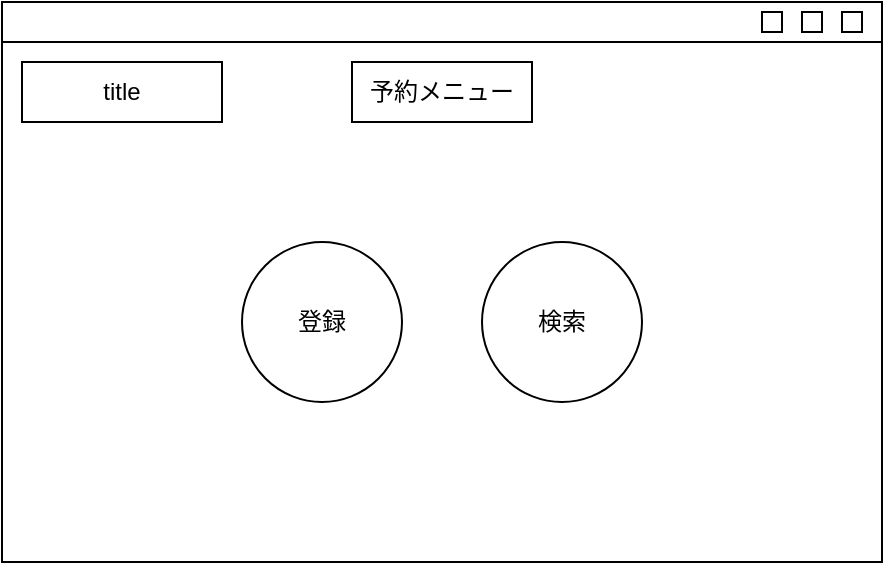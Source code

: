 <mxfile version="18.0.7" type="device"><diagram id="uIDjm1-luFgf9AakeljS" name="ページ1"><mxGraphModel dx="573" dy="476" grid="1" gridSize="10" guides="1" tooltips="1" connect="1" arrows="1" fold="1" page="1" pageScale="1" pageWidth="827" pageHeight="1169" math="0" shadow="0"><root><mxCell id="0"/><mxCell id="1" parent="0"/><mxCell id="z03bACxMXeNZqL-djIq0-5" value="" style="rounded=0;whiteSpace=wrap;html=1;" vertex="1" parent="1"><mxGeometry x="120" y="80" width="440" height="280" as="geometry"/></mxCell><mxCell id="z03bACxMXeNZqL-djIq0-6" value="" style="rounded=0;whiteSpace=wrap;html=1;" vertex="1" parent="1"><mxGeometry x="120" y="80" width="440" height="20" as="geometry"/></mxCell><mxCell id="z03bACxMXeNZqL-djIq0-9" value="" style="rounded=0;whiteSpace=wrap;html=1;" vertex="1" parent="1"><mxGeometry x="520" y="85" width="10" height="10" as="geometry"/></mxCell><mxCell id="z03bACxMXeNZqL-djIq0-10" value="" style="rounded=0;whiteSpace=wrap;html=1;" vertex="1" parent="1"><mxGeometry x="540" y="85" width="10" height="10" as="geometry"/></mxCell><mxCell id="z03bACxMXeNZqL-djIq0-13" value="" style="rounded=0;whiteSpace=wrap;html=1;" vertex="1" parent="1"><mxGeometry x="500" y="85" width="10" height="10" as="geometry"/></mxCell><mxCell id="z03bACxMXeNZqL-djIq0-14" value="title" style="rounded=0;whiteSpace=wrap;html=1;" vertex="1" parent="1"><mxGeometry x="130" y="110" width="100" height="30" as="geometry"/></mxCell><mxCell id="z03bACxMXeNZqL-djIq0-15" value="登録" style="ellipse;whiteSpace=wrap;html=1;aspect=fixed;" vertex="1" parent="1"><mxGeometry x="240" y="200" width="80" height="80" as="geometry"/></mxCell><mxCell id="z03bACxMXeNZqL-djIq0-16" value="検索" style="ellipse;whiteSpace=wrap;html=1;aspect=fixed;" vertex="1" parent="1"><mxGeometry x="360" y="200" width="80" height="80" as="geometry"/></mxCell><mxCell id="z03bACxMXeNZqL-djIq0-17" value="予約メニュー" style="rounded=0;whiteSpace=wrap;html=1;" vertex="1" parent="1"><mxGeometry x="295" y="110" width="90" height="30" as="geometry"/></mxCell></root></mxGraphModel></diagram></mxfile>